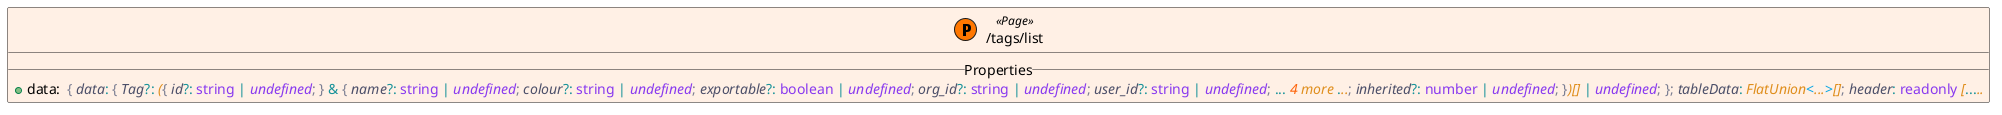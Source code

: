 @startuml
set separator ::
skinparam groupInheritance 5
skinparam defaultFontName Cantarell
skinparam packageStyle Rectangle
skinparam class {
  BackgroundColor<<Component>> #f6f2ff
  BackgroundColor<<ErrorPage>> #edd1e1
  BackgroundColor<<Layout>> #f8ffe5
  BackgroundColor<<Page>> #fff0e5
}
class "/tags/list" as src/routes/tags/list/+page.svelte << (P, #FF7700) Page >> {
  __ Properties __
  +data: <color:#DF8E1D><i> </i></color><color:#7C7F93>{</color><color:#DF8E1D><i> </i></color><color:#4C4F69><i>data</i></color><color:#179299>:</color><color:#DF8E1D><i> </i></color><color:#7C7F93>{</color><color:#DF8E1D><i> </i></color><color:#4C4F69><i>Tag</i></color><color:#179299>?:</color><color:#DF8E1D><i> (</i></color><color:#7C7F93>{</color><color:#DF8E1D><i> </i></color><color:#4C4F69><i>id</i></color><color:#179299>?:</color><color:#DF8E1D><i> </i></color><color:#8839EF>string</color><color:#DF8E1D><i> </i></color><color:#179299>|</color><color:#DF8E1D><i> </i></color><color:#8839EF><i>undefined</i></color><color:#7C7F93>;</color><color:#DF8E1D><i> </i></color><color:#7C7F93>}</color><color:#DF8E1D><i> </i></color><color:#179299>&</color><color:#DF8E1D><i> </i></color><color:#7C7F93>{</color><color:#DF8E1D><i> </i></color><color:#4C4F69><i>name</i></color><color:#179299>?:</color><color:#DF8E1D><i> </i></color><color:#8839EF>string</color><color:#DF8E1D><i> </i></color><color:#179299>|</color><color:#DF8E1D><i> </i></color><color:#8839EF><i>undefined</i></color><color:#7C7F93>;</color><color:#DF8E1D><i> </i></color><color:#4C4F69><i>colour</i></color><color:#179299>?:</color><color:#DF8E1D><i> </i></color><color:#8839EF>string</color><color:#DF8E1D><i> </i></color><color:#179299>|</color><color:#DF8E1D><i> </i></color><color:#8839EF><i>undefined</i></color><color:#7C7F93>;</color><color:#DF8E1D><i> </i></color><color:#4C4F69><i>exportable</i></color><color:#179299>?:</color><color:#DF8E1D><i> </i></color><color:#8839EF>boolean</color><color:#DF8E1D><i> </i></color><color:#179299>|</color><color:#DF8E1D><i> </i></color><color:#8839EF><i>undefined</i></color><color:#7C7F93>;</color><color:#DF8E1D><i> </i></color><color:#4C4F69><i>org_id</i></color><color:#179299>?:</color><color:#DF8E1D><i> </i></color><color:#8839EF>string</color><color:#DF8E1D><i> </i></color><color:#179299>|</color><color:#DF8E1D><i> </i></color><color:#8839EF><i>undefined</i></color><color:#7C7F93>;</color><color:#DF8E1D><i> </i></color><color:#4C4F69><i>user_id</i></color><color:#179299>?:</color><color:#DF8E1D><i> </i></color><color:#8839EF>string</color><color:#DF8E1D><i> </i></color><color:#179299>|</color><color:#DF8E1D><i> </i></color><color:#8839EF><i>undefined</i></color><color:#7C7F93>;</color><color:#DF8E1D><i> </i></color><color:#179299>...</color><color:#DF8E1D><i> </i></color><color:#FE640B><i>4</i></color><color:#DF8E1D><i> more </i></color><color:#179299>.</color><color:#DF8E1D><i>..</i></color><color:#7C7F93>;</color><color:#DF8E1D><i> </i></color><color:#4C4F69><i>inherited</i></color><color:#179299>?:</color><color:#DF8E1D><i> </i></color><color:#8839EF>number</color><color:#DF8E1D><i> </i></color><color:#179299>|</color><color:#DF8E1D><i> </i></color><color:#8839EF><i>undefined</i></color><color:#7C7F93>;</color><color:#DF8E1D><i> </i></color><color:#7C7F93>}</color><color:#DF8E1D><i>)[] </i></color><color:#179299>|</color><color:#DF8E1D><i> </i></color><color:#8839EF><i>undefined</i></color><color:#7C7F93>;</color><color:#DF8E1D><i> </i></color><color:#7C7F93>};</color><color:#DF8E1D><i> </i></color><color:#4C4F69><i>tableData</i></color><color:#179299>:</color><color:#DF8E1D><i> FlatUnion</i></color><color:#04A5E5><</color><color:#DF8E1D><i>...</i></color><color:#04A5E5>></color><color:#DF8E1D><i>[]</i></color><color:#7C7F93>;</color><color:#DF8E1D><i> </i></color><color:#4C4F69><i>header</i></color><color:#179299>:</color><color:#DF8E1D><i> </i></color><color:#8839EF>readonly</color><color:#DF8E1D><i> [</i></color><color:#179299>...</color><color:#DF8E1D><i>..</i></color>
}
@enduml